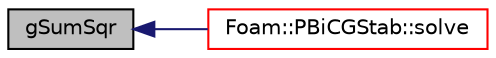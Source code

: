 digraph "gSumSqr"
{
  bgcolor="transparent";
  edge [fontname="Helvetica",fontsize="10",labelfontname="Helvetica",labelfontsize="10"];
  node [fontname="Helvetica",fontsize="10",shape=record];
  rankdir="LR";
  Node78676 [label="gSumSqr",height=0.2,width=0.4,color="black", fillcolor="grey75", style="filled", fontcolor="black"];
  Node78676 -> Node78677 [dir="back",color="midnightblue",fontsize="10",style="solid",fontname="Helvetica"];
  Node78677 [label="Foam::PBiCGStab::solve",height=0.2,width=0.4,color="red",URL="$a28085.html#ad38597d099f9905e3f399b01af791bcb",tooltip="Solve the matrix with this solver. "];
}
